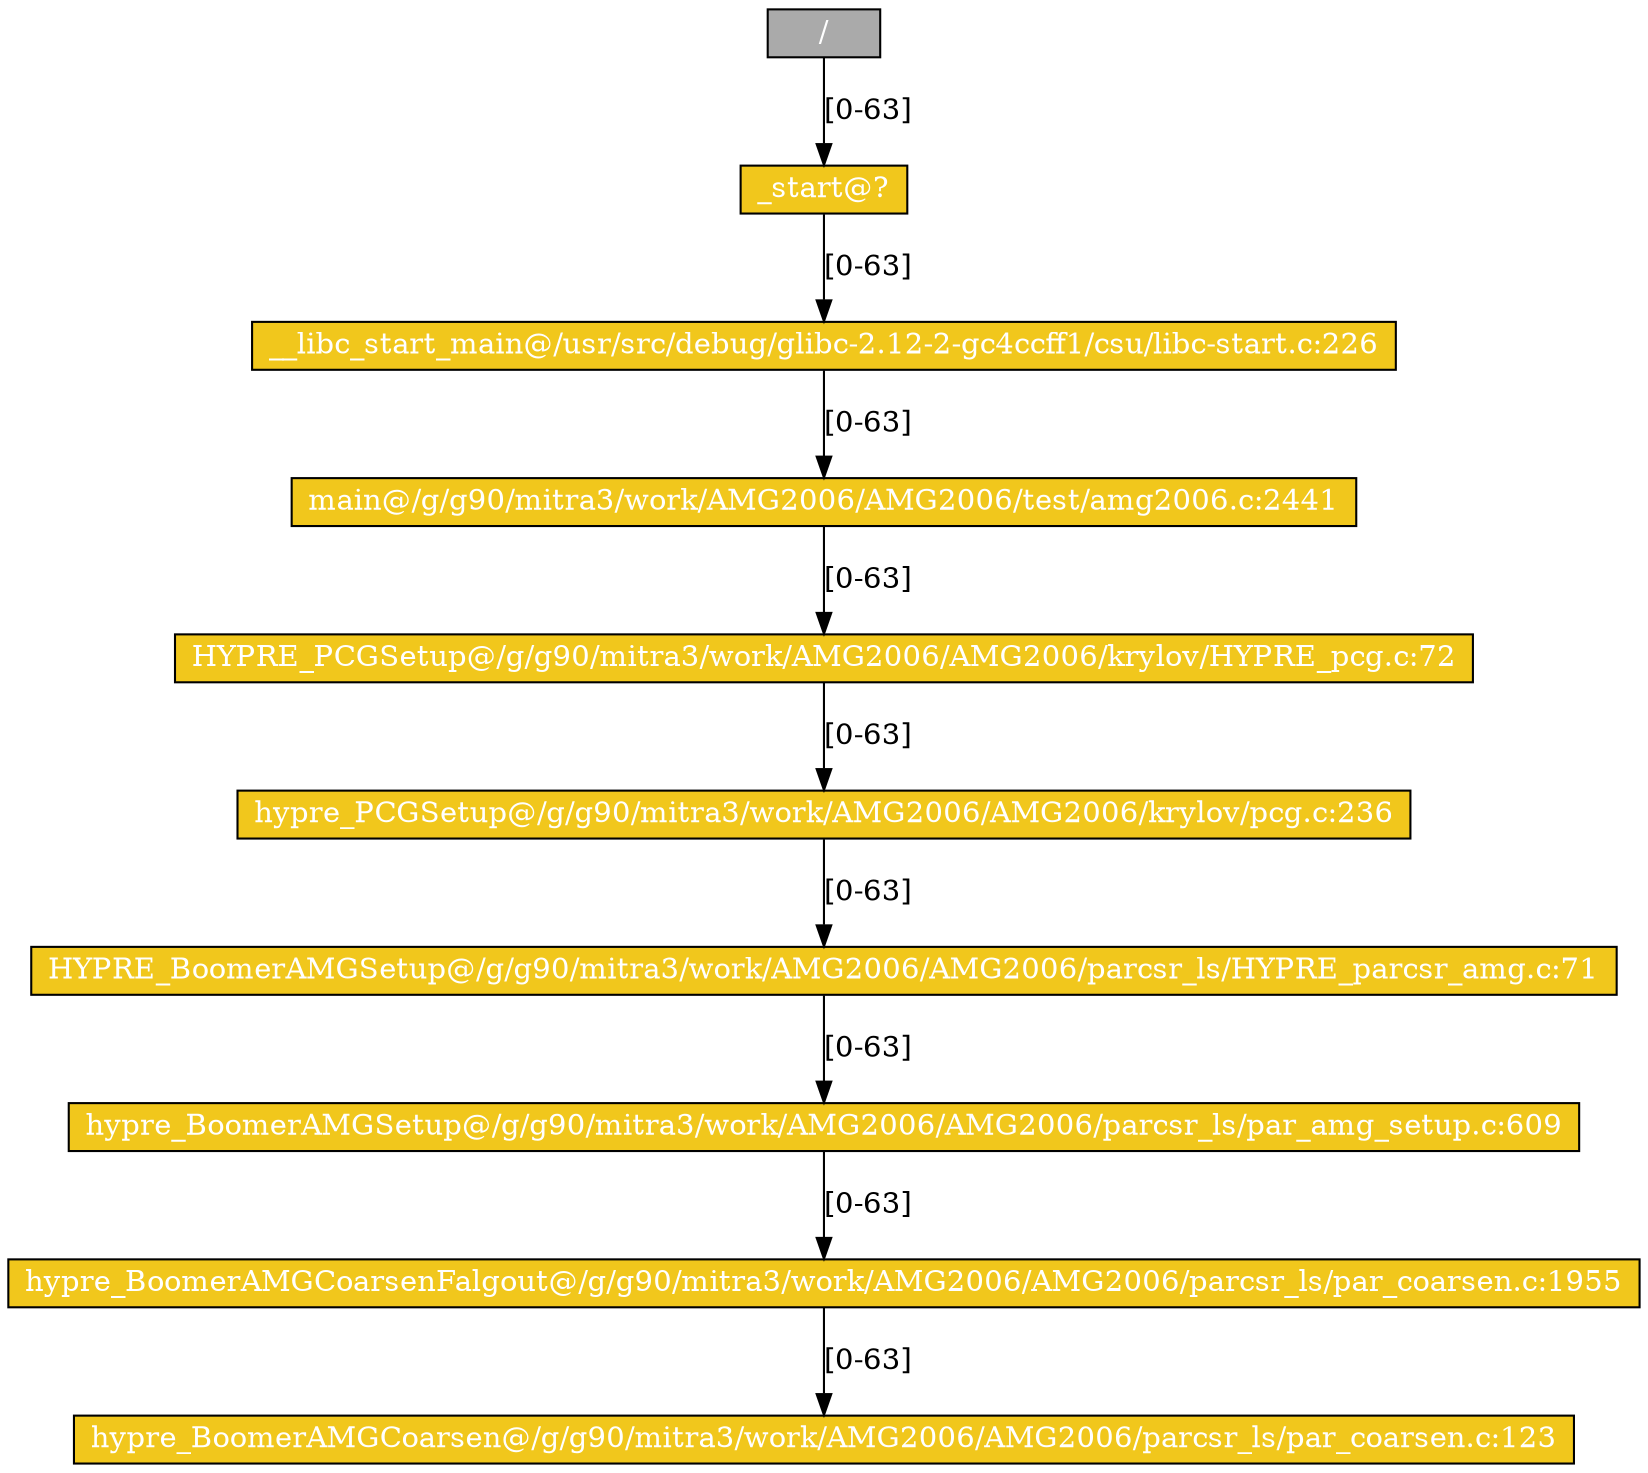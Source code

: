 digraph G {
	node [shape=record,style=filled,labeljust=c,height=0.2];
	0 [pos="0,0", label="/", fillcolor="#AAAAAA",fontcolor="#FFFFFF"];
	-1621989046 [pos="0,0", label="hypre_BoomerAMGCoarsenFalgout@/g/g90/mitra3/work/AMG2006/AMG2006/parcsr_ls/par_coarsen.c:1955", fillcolor="#f1c71c",fontcolor="#FFFFFF"];
	-1421545218 [pos="0,0", label="hypre_BoomerAMGSetup@/g/g90/mitra3/work/AMG2006/AMG2006/parcsr_ls/par_amg_setup.c:609", fillcolor="#f1c71c",fontcolor="#FFFFFF"];
	-831403521 [pos="0,0", label="main@/g/g90/mitra3/work/AMG2006/AMG2006/test/amg2006.c:2441", fillcolor="#f1c71c",fontcolor="#FFFFFF"];
	-815524930 [pos="0,0", label="hypre_PCGSetup@/g/g90/mitra3/work/AMG2006/AMG2006/krylov/pcg.c:236", fillcolor="#f1c71c",fontcolor="#FFFFFF"];
	-730384146 [pos="0,0", label="hypre_BoomerAMGCoarsen@/g/g90/mitra3/work/AMG2006/AMG2006/parcsr_ls/par_coarsen.c:123", fillcolor="#f1c71c",fontcolor="#FFFFFF"];
	-488561881 [pos="0,0", label="__libc_start_main@/usr/src/debug/glibc-2.12-2-gc4ccff1/csu/libc-start.c:226", fillcolor="#f1c71c",fontcolor="#FFFFFF"];
	1136011267 [pos="0,0", label="HYPRE_BoomerAMGSetup@/g/g90/mitra3/work/AMG2006/AMG2006/parcsr_ls/HYPRE_parcsr_amg.c:71", fillcolor="#f1c71c",fontcolor="#FFFFFF"];
	1679565999 [pos="0,0", label="HYPRE_PCGSetup@/g/g90/mitra3/work/AMG2006/AMG2006/krylov/HYPRE_pcg.c:72", fillcolor="#f1c71c",fontcolor="#FFFFFF"];
	1928213826 [pos="0,0", label="_start@?", fillcolor="#f1c71c",fontcolor="#FFFFFF"];
	-1421545218 -> -1621989046 [label="[0-63]"]
	1136011267 -> -1421545218 [label="[0-63]"]
	-488561881 -> -831403521 [label="[0-63]"]
	1679565999 -> -815524930 [label="[0-63]"]
	-1621989046 -> -730384146 [label="[0-63]"]
	1928213826 -> -488561881 [label="[0-63]"]
	-815524930 -> 1136011267 [label="[0-63]"]
	-831403521 -> 1679565999 [label="[0-63]"]
	0 -> 1928213826 [label="[0-63]"]
}
